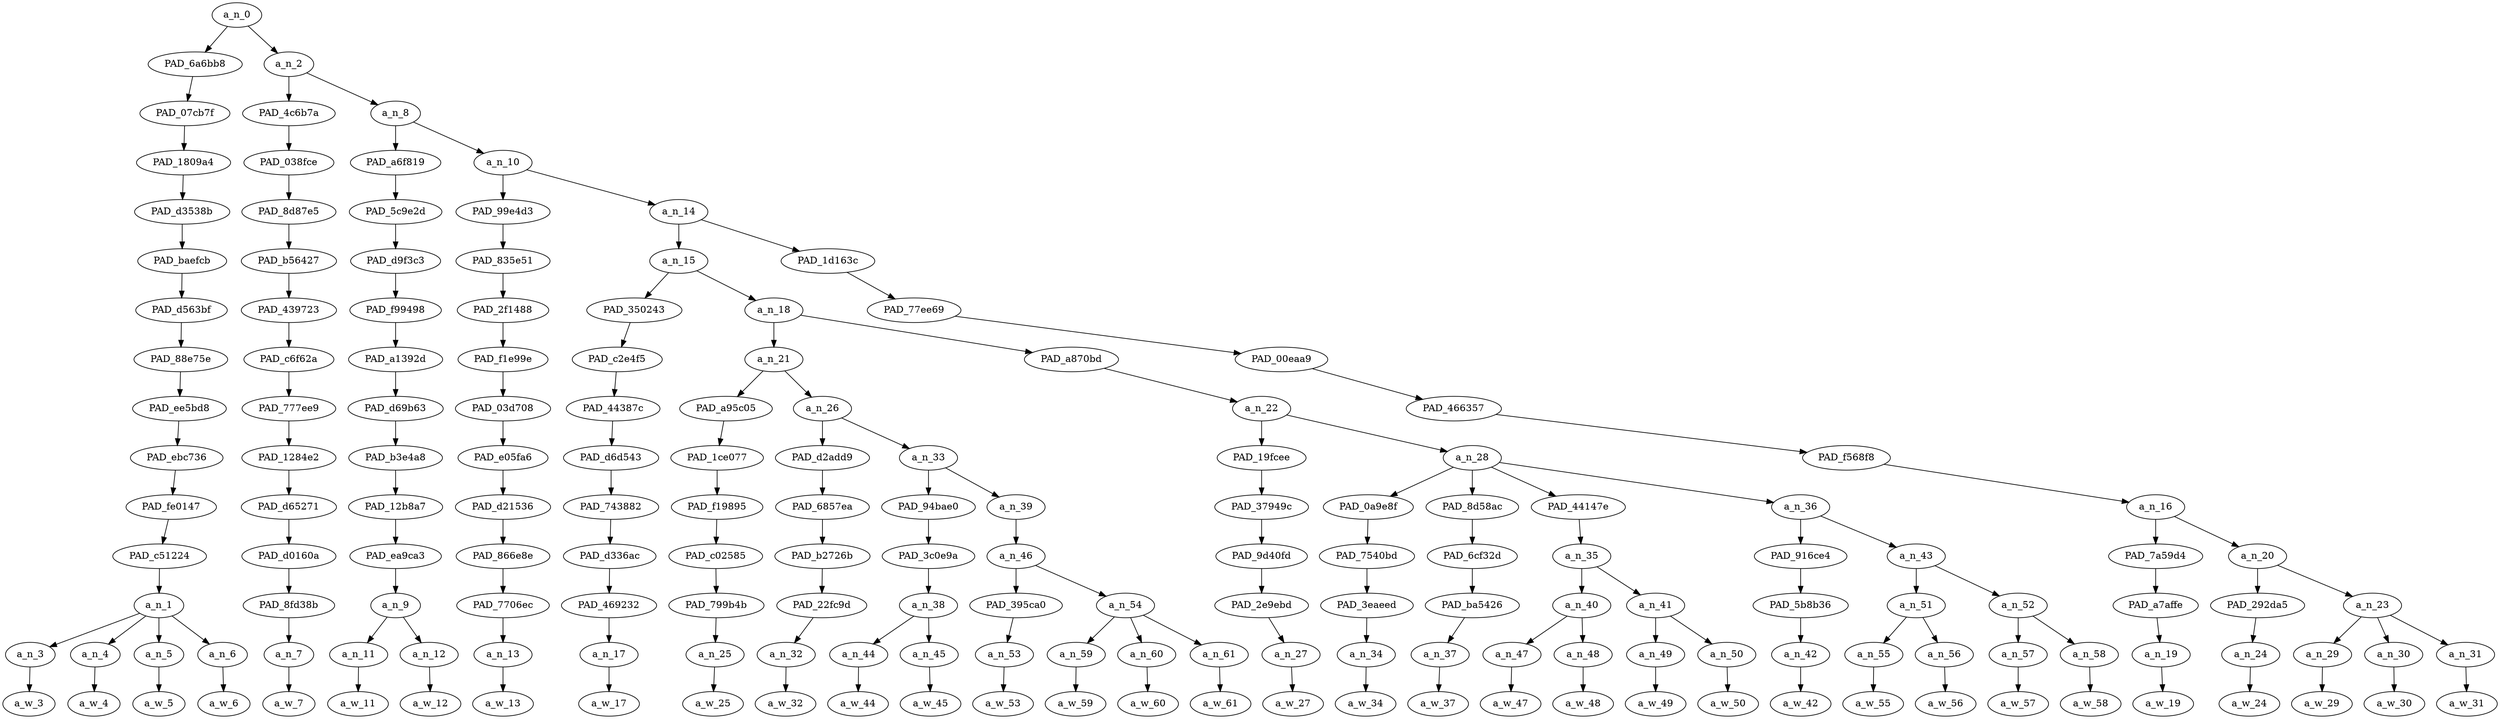 strict digraph "" {
	a_n_0	[div_dir=1,
		index=0,
		level=14,
		pos="4.187744140625,14!",
		text_span="[0, 1, 2, 3, 4, 5, 6, 7, 8, 9, 10, 11, 12, 13, 14, 15, 16, 17, 18, 19, 20, 21, 22, 23, 24, 25, 26, 27, 28, 29, 30, 31, 32, 33]",
		value=1.00000000];
	PAD_6a6bb8	[div_dir=1,
		index=0,
		level=13,
		pos="1.5,13!",
		text_span="[0, 1, 2, 3]",
		value=0.12793077];
	a_n_0 -> PAD_6a6bb8;
	a_n_2	[div_dir=1,
		index=1,
		level=13,
		pos="6.87548828125,13!",
		text_span="[4, 5, 6, 7, 8, 9, 10, 11, 12, 13, 14, 15, 16, 17, 18, 19, 20, 21, 22, 23, 24, 25, 26, 27, 28, 29, 30, 31, 32, 33]",
		value=0.87147566];
	a_n_0 -> a_n_2;
	PAD_07cb7f	[div_dir=1,
		index=0,
		level=12,
		pos="1.5,12!",
		text_span="[0, 1, 2, 3]",
		value=0.12793077];
	PAD_6a6bb8 -> PAD_07cb7f;
	PAD_1809a4	[div_dir=1,
		index=0,
		level=11,
		pos="1.5,11!",
		text_span="[0, 1, 2, 3]",
		value=0.12793077];
	PAD_07cb7f -> PAD_1809a4;
	PAD_d3538b	[div_dir=1,
		index=0,
		level=10,
		pos="1.5,10!",
		text_span="[0, 1, 2, 3]",
		value=0.12793077];
	PAD_1809a4 -> PAD_d3538b;
	PAD_baefcb	[div_dir=1,
		index=0,
		level=9,
		pos="1.5,9!",
		text_span="[0, 1, 2, 3]",
		value=0.12793077];
	PAD_d3538b -> PAD_baefcb;
	PAD_d563bf	[div_dir=1,
		index=0,
		level=8,
		pos="1.5,8!",
		text_span="[0, 1, 2, 3]",
		value=0.12793077];
	PAD_baefcb -> PAD_d563bf;
	PAD_88e75e	[div_dir=1,
		index=0,
		level=7,
		pos="1.5,7!",
		text_span="[0, 1, 2, 3]",
		value=0.12793077];
	PAD_d563bf -> PAD_88e75e;
	PAD_ee5bd8	[div_dir=1,
		index=0,
		level=6,
		pos="1.5,6!",
		text_span="[0, 1, 2, 3]",
		value=0.12793077];
	PAD_88e75e -> PAD_ee5bd8;
	PAD_ebc736	[div_dir=1,
		index=0,
		level=5,
		pos="1.5,5!",
		text_span="[0, 1, 2, 3]",
		value=0.12793077];
	PAD_ee5bd8 -> PAD_ebc736;
	PAD_fe0147	[div_dir=1,
		index=0,
		level=4,
		pos="1.5,4!",
		text_span="[0, 1, 2, 3]",
		value=0.12793077];
	PAD_ebc736 -> PAD_fe0147;
	PAD_c51224	[div_dir=1,
		index=0,
		level=3,
		pos="1.5,3!",
		text_span="[0, 1, 2, 3]",
		value=0.12793077];
	PAD_fe0147 -> PAD_c51224;
	a_n_1	[div_dir=1,
		index=0,
		level=2,
		pos="1.5,2!",
		text_span="[0, 1, 2, 3]",
		value=0.12793077];
	PAD_c51224 -> a_n_1;
	a_n_3	[div_dir=1,
		index=0,
		level=1,
		pos="0.0,1!",
		text_span="[0]",
		value=0.02925571];
	a_n_1 -> a_n_3;
	a_n_4	[div_dir=-1,
		index=1,
		level=1,
		pos="1.0,1!",
		text_span="[1]",
		value=0.02047453];
	a_n_1 -> a_n_4;
	a_n_5	[div_dir=-1,
		index=2,
		level=1,
		pos="2.0,1!",
		text_span="[2]",
		value=0.01836048];
	a_n_1 -> a_n_5;
	a_n_6	[div_dir=1,
		index=3,
		level=1,
		pos="3.0,1!",
		text_span="[3]",
		value=0.05965082];
	a_n_1 -> a_n_6;
	a_w_3	[div_dir=0,
		index=0,
		level=0,
		pos="0,0!",
		text_span="[0]",
		value=my];
	a_n_3 -> a_w_3;
	a_w_4	[div_dir=0,
		index=1,
		level=0,
		pos="1,0!",
		text_span="[1]",
		value=great];
	a_n_4 -> a_w_4;
	a_w_5	[div_dir=0,
		index=2,
		level=0,
		pos="2,0!",
		text_span="[2]",
		value=great1];
	a_n_5 -> a_w_5;
	a_w_6	[div_dir=0,
		index=3,
		level=0,
		pos="3,0!",
		text_span="[3]",
		value=granddaddy];
	a_n_6 -> a_w_6;
	PAD_4c6b7a	[div_dir=1,
		index=1,
		level=12,
		pos="4.0,12!",
		text_span="[4]",
		value=0.01880479];
	a_n_2 -> PAD_4c6b7a;
	a_n_8	[div_dir=1,
		index=2,
		level=12,
		pos="9.7509765625,12!",
		text_span="[5, 6, 7, 8, 9, 10, 11, 12, 13, 14, 15, 16, 17, 18, 19, 20, 21, 22, 23, 24, 25, 26, 27, 28, 29, 30, 31, 32, 33]",
		value=0.85210652];
	a_n_2 -> a_n_8;
	PAD_038fce	[div_dir=1,
		index=1,
		level=11,
		pos="4.0,11!",
		text_span="[4]",
		value=0.01880479];
	PAD_4c6b7a -> PAD_038fce;
	PAD_8d87e5	[div_dir=1,
		index=1,
		level=10,
		pos="4.0,10!",
		text_span="[4]",
		value=0.01880479];
	PAD_038fce -> PAD_8d87e5;
	PAD_b56427	[div_dir=1,
		index=1,
		level=9,
		pos="4.0,9!",
		text_span="[4]",
		value=0.01880479];
	PAD_8d87e5 -> PAD_b56427;
	PAD_439723	[div_dir=1,
		index=1,
		level=8,
		pos="4.0,8!",
		text_span="[4]",
		value=0.01880479];
	PAD_b56427 -> PAD_439723;
	PAD_c6f62a	[div_dir=1,
		index=1,
		level=7,
		pos="4.0,7!",
		text_span="[4]",
		value=0.01880479];
	PAD_439723 -> PAD_c6f62a;
	PAD_777ee9	[div_dir=1,
		index=1,
		level=6,
		pos="4.0,6!",
		text_span="[4]",
		value=0.01880479];
	PAD_c6f62a -> PAD_777ee9;
	PAD_1284e2	[div_dir=1,
		index=1,
		level=5,
		pos="4.0,5!",
		text_span="[4]",
		value=0.01880479];
	PAD_777ee9 -> PAD_1284e2;
	PAD_d65271	[div_dir=1,
		index=1,
		level=4,
		pos="4.0,4!",
		text_span="[4]",
		value=0.01880479];
	PAD_1284e2 -> PAD_d65271;
	PAD_d0160a	[div_dir=1,
		index=1,
		level=3,
		pos="4.0,3!",
		text_span="[4]",
		value=0.01880479];
	PAD_d65271 -> PAD_d0160a;
	PAD_8fd38b	[div_dir=1,
		index=1,
		level=2,
		pos="4.0,2!",
		text_span="[4]",
		value=0.01880479];
	PAD_d0160a -> PAD_8fd38b;
	a_n_7	[div_dir=1,
		index=4,
		level=1,
		pos="4.0,1!",
		text_span="[4]",
		value=0.01880479];
	PAD_8fd38b -> a_n_7;
	a_w_7	[div_dir=0,
		index=4,
		level=0,
		pos="4,0!",
		text_span="[4]",
		value=let];
	a_n_7 -> a_w_7;
	PAD_a6f819	[div_dir=1,
		index=2,
		level=11,
		pos="5.5,11!",
		text_span="[5, 6]",
		value=0.10109870];
	a_n_8 -> PAD_a6f819;
	a_n_10	[div_dir=1,
		index=3,
		level=11,
		pos="14.001953125,11!",
		text_span="[7, 8, 9, 10, 11, 12, 13, 14, 15, 16, 17, 18, 19, 20, 21, 22, 23, 24, 25, 26, 27, 28, 29, 30, 31, 32, 33]",
		value=0.75045695];
	a_n_8 -> a_n_10;
	PAD_5c9e2d	[div_dir=1,
		index=2,
		level=10,
		pos="5.5,10!",
		text_span="[5, 6]",
		value=0.10109870];
	PAD_a6f819 -> PAD_5c9e2d;
	PAD_d9f3c3	[div_dir=1,
		index=2,
		level=9,
		pos="5.5,9!",
		text_span="[5, 6]",
		value=0.10109870];
	PAD_5c9e2d -> PAD_d9f3c3;
	PAD_f99498	[div_dir=1,
		index=2,
		level=8,
		pos="5.5,8!",
		text_span="[5, 6]",
		value=0.10109870];
	PAD_d9f3c3 -> PAD_f99498;
	PAD_a1392d	[div_dir=1,
		index=2,
		level=7,
		pos="5.5,7!",
		text_span="[5, 6]",
		value=0.10109870];
	PAD_f99498 -> PAD_a1392d;
	PAD_d69b63	[div_dir=1,
		index=2,
		level=6,
		pos="5.5,6!",
		text_span="[5, 6]",
		value=0.10109870];
	PAD_a1392d -> PAD_d69b63;
	PAD_b3e4a8	[div_dir=1,
		index=2,
		level=5,
		pos="5.5,5!",
		text_span="[5, 6]",
		value=0.10109870];
	PAD_d69b63 -> PAD_b3e4a8;
	PAD_12b8a7	[div_dir=1,
		index=2,
		level=4,
		pos="5.5,4!",
		text_span="[5, 6]",
		value=0.10109870];
	PAD_b3e4a8 -> PAD_12b8a7;
	PAD_ea9ca3	[div_dir=1,
		index=2,
		level=3,
		pos="5.5,3!",
		text_span="[5, 6]",
		value=0.10109870];
	PAD_12b8a7 -> PAD_ea9ca3;
	a_n_9	[div_dir=1,
		index=2,
		level=2,
		pos="5.5,2!",
		text_span="[5, 6]",
		value=0.10109870];
	PAD_ea9ca3 -> a_n_9;
	a_n_11	[div_dir=1,
		index=5,
		level=1,
		pos="5.0,1!",
		text_span="[5]",
		value=0.01845583];
	a_n_9 -> a_n_11;
	a_n_12	[div_dir=1,
		index=6,
		level=1,
		pos="6.0,1!",
		text_span="[6]",
		value=0.08233010];
	a_n_9 -> a_n_12;
	a_w_11	[div_dir=0,
		index=5,
		level=0,
		pos="5,0!",
		text_span="[5]",
		value=his];
	a_n_11 -> a_w_11;
	a_w_12	[div_dir=0,
		index=6,
		level=0,
		pos="6,0!",
		text_span="[6]",
		value=niggers];
	a_n_12 -> a_w_12;
	PAD_99e4d3	[div_dir=1,
		index=3,
		level=10,
		pos="7.0,10!",
		text_span="[7]",
		value=0.02705420];
	a_n_10 -> PAD_99e4d3;
	a_n_14	[div_dir=1,
		index=4,
		level=10,
		pos="21.00390625,10!",
		text_span="[8, 9, 10, 11, 12, 13, 14, 15, 16, 17, 18, 19, 20, 21, 22, 23, 24, 25, 26, 27, 28, 29, 30, 31, 32, 33]",
		value=0.72293062];
	a_n_10 -> a_n_14;
	PAD_835e51	[div_dir=1,
		index=3,
		level=9,
		pos="7.0,9!",
		text_span="[7]",
		value=0.02705420];
	PAD_99e4d3 -> PAD_835e51;
	PAD_2f1488	[div_dir=1,
		index=3,
		level=8,
		pos="7.0,8!",
		text_span="[7]",
		value=0.02705420];
	PAD_835e51 -> PAD_2f1488;
	PAD_f1e99e	[div_dir=1,
		index=3,
		level=7,
		pos="7.0,7!",
		text_span="[7]",
		value=0.02705420];
	PAD_2f1488 -> PAD_f1e99e;
	PAD_03d708	[div_dir=1,
		index=3,
		level=6,
		pos="7.0,6!",
		text_span="[7]",
		value=0.02705420];
	PAD_f1e99e -> PAD_03d708;
	PAD_e05fa6	[div_dir=1,
		index=3,
		level=5,
		pos="7.0,5!",
		text_span="[7]",
		value=0.02705420];
	PAD_03d708 -> PAD_e05fa6;
	PAD_d21536	[div_dir=1,
		index=3,
		level=4,
		pos="7.0,4!",
		text_span="[7]",
		value=0.02705420];
	PAD_e05fa6 -> PAD_d21536;
	PAD_866e8e	[div_dir=1,
		index=3,
		level=3,
		pos="7.0,3!",
		text_span="[7]",
		value=0.02705420];
	PAD_d21536 -> PAD_866e8e;
	PAD_7706ec	[div_dir=1,
		index=3,
		level=2,
		pos="7.0,2!",
		text_span="[7]",
		value=0.02705420];
	PAD_866e8e -> PAD_7706ec;
	a_n_13	[div_dir=1,
		index=7,
		level=1,
		pos="7.0,1!",
		text_span="[7]",
		value=0.02705420];
	PAD_7706ec -> a_n_13;
	a_w_13	[div_dir=0,
		index=7,
		level=0,
		pos="7,0!",
		text_span="[7]",
		value=play];
	a_n_13 -> a_w_13;
	a_n_15	[div_dir=1,
		index=4,
		level=9,
		pos="11.5078125,9!",
		text_span="[8, 9, 10, 11, 12, 13, 14, 15, 16, 17, 18, 19, 20, 21, 22, 23, 24, 25, 26, 27, 28]",
		value=0.52934647];
	a_n_14 -> a_n_15;
	PAD_1d163c	[div_dir=1,
		index=5,
		level=9,
		pos="30.5,9!",
		text_span="[29, 30, 31, 32, 33]",
		value=0.19311493];
	a_n_14 -> PAD_1d163c;
	PAD_350243	[div_dir=1,
		index=4,
		level=8,
		pos="8.0,8!",
		text_span="[8]",
		value=0.02950665];
	a_n_15 -> PAD_350243;
	a_n_18	[div_dir=1,
		index=5,
		level=8,
		pos="15.015625,8!",
		text_span="[9, 10, 11, 12, 13, 14, 15, 16, 17, 18, 19, 20, 21, 22, 23, 24, 25, 26, 27, 28]",
		value=0.49947083];
	a_n_15 -> a_n_18;
	PAD_c2e4f5	[div_dir=1,
		index=4,
		level=7,
		pos="8.0,7!",
		text_span="[8]",
		value=0.02950665];
	PAD_350243 -> PAD_c2e4f5;
	PAD_44387c	[div_dir=1,
		index=4,
		level=6,
		pos="8.0,6!",
		text_span="[8]",
		value=0.02950665];
	PAD_c2e4f5 -> PAD_44387c;
	PAD_d6d543	[div_dir=1,
		index=4,
		level=5,
		pos="8.0,5!",
		text_span="[8]",
		value=0.02950665];
	PAD_44387c -> PAD_d6d543;
	PAD_743882	[div_dir=1,
		index=4,
		level=4,
		pos="8.0,4!",
		text_span="[8]",
		value=0.02950665];
	PAD_d6d543 -> PAD_743882;
	PAD_d336ac	[div_dir=1,
		index=4,
		level=3,
		pos="8.0,3!",
		text_span="[8]",
		value=0.02950665];
	PAD_743882 -> PAD_d336ac;
	PAD_469232	[div_dir=1,
		index=4,
		level=2,
		pos="8.0,2!",
		text_span="[8]",
		value=0.02950665];
	PAD_d336ac -> PAD_469232;
	a_n_17	[div_dir=1,
		index=8,
		level=1,
		pos="8.0,1!",
		text_span="[8]",
		value=0.02950665];
	PAD_469232 -> a_n_17;
	a_w_17	[div_dir=0,
		index=8,
		level=0,
		pos="8,0!",
		text_span="[8]",
		value=sports];
	a_n_17 -> a_w_17;
	a_n_21	[div_dir=1,
		index=5,
		level=7,
		pos="10.1875,7!",
		text_span="[9, 10, 11, 12, 13, 14, 15, 16]",
		value=0.24223050];
	a_n_18 -> a_n_21;
	PAD_a870bd	[div_dir=1,
		index=6,
		level=7,
		pos="19.84375,7!",
		text_span="[17, 18, 19, 20, 21, 22, 23, 24, 25, 26, 27, 28]",
		value=0.25690540];
	a_n_18 -> PAD_a870bd;
	PAD_a95c05	[div_dir=1,
		index=5,
		level=6,
		pos="9.0,6!",
		text_span="[9]",
		value=0.01911335];
	a_n_21 -> PAD_a95c05;
	a_n_26	[div_dir=1,
		index=6,
		level=6,
		pos="11.375,6!",
		text_span="[10, 11, 12, 13, 14, 15, 16]",
		value=0.22284955];
	a_n_21 -> a_n_26;
	PAD_1ce077	[div_dir=1,
		index=5,
		level=5,
		pos="9.0,5!",
		text_span="[9]",
		value=0.01911335];
	PAD_a95c05 -> PAD_1ce077;
	PAD_f19895	[div_dir=1,
		index=5,
		level=4,
		pos="9.0,4!",
		text_span="[9]",
		value=0.01911335];
	PAD_1ce077 -> PAD_f19895;
	PAD_c02585	[div_dir=1,
		index=5,
		level=3,
		pos="9.0,3!",
		text_span="[9]",
		value=0.01911335];
	PAD_f19895 -> PAD_c02585;
	PAD_799b4b	[div_dir=1,
		index=5,
		level=2,
		pos="9.0,2!",
		text_span="[9]",
		value=0.01911335];
	PAD_c02585 -> PAD_799b4b;
	a_n_25	[div_dir=1,
		index=9,
		level=1,
		pos="9.0,1!",
		text_span="[9]",
		value=0.01911335];
	PAD_799b4b -> a_n_25;
	a_w_25	[div_dir=0,
		index=9,
		level=0,
		pos="9,0!",
		text_span="[9]",
		value=it];
	a_n_25 -> a_w_25;
	PAD_d2add9	[div_dir=-1,
		index=6,
		level=5,
		pos="10.0,5!",
		text_span="[10]",
		value=0.02296573];
	a_n_26 -> PAD_d2add9;
	a_n_33	[div_dir=1,
		index=7,
		level=5,
		pos="12.75,5!",
		text_span="[11, 12, 13, 14, 15, 16]",
		value=0.19961947];
	a_n_26 -> a_n_33;
	PAD_6857ea	[div_dir=-1,
		index=6,
		level=4,
		pos="10.0,4!",
		text_span="[10]",
		value=0.02296573];
	PAD_d2add9 -> PAD_6857ea;
	PAD_b2726b	[div_dir=-1,
		index=6,
		level=3,
		pos="10.0,3!",
		text_span="[10]",
		value=0.02296573];
	PAD_6857ea -> PAD_b2726b;
	PAD_22fc9d	[div_dir=-1,
		index=6,
		level=2,
		pos="10.0,2!",
		text_span="[10]",
		value=0.02296573];
	PAD_b2726b -> PAD_22fc9d;
	a_n_32	[div_dir=-1,
		index=10,
		level=1,
		pos="10.0,1!",
		text_span="[10]",
		value=0.02296573];
	PAD_22fc9d -> a_n_32;
	a_w_32	[div_dir=0,
		index=10,
		level=0,
		pos="10,0!",
		text_span="[10]",
		value=called];
	a_n_32 -> a_w_32;
	PAD_94bae0	[div_dir=1,
		index=7,
		level=4,
		pos="11.5,4!",
		text_span="[11, 12]",
		value=0.10613365];
	a_n_33 -> PAD_94bae0;
	a_n_39	[div_dir=1,
		index=8,
		level=4,
		pos="14.0,4!",
		text_span="[13, 14, 15, 16]",
		value=0.09317447];
	a_n_33 -> a_n_39;
	PAD_3c0e9a	[div_dir=1,
		index=7,
		level=3,
		pos="11.5,3!",
		text_span="[11, 12]",
		value=0.10613365];
	PAD_94bae0 -> PAD_3c0e9a;
	a_n_38	[div_dir=1,
		index=7,
		level=2,
		pos="11.5,2!",
		text_span="[11, 12]",
		value=0.10613365];
	PAD_3c0e9a -> a_n_38;
	a_n_44	[div_dir=1,
		index=11,
		level=1,
		pos="11.0,1!",
		text_span="[11]",
		value=0.02433679];
	a_n_38 -> a_n_44;
	a_n_45	[div_dir=1,
		index=12,
		level=1,
		pos="12.0,1!",
		text_span="[12]",
		value=0.08141014];
	a_n_38 -> a_n_45;
	a_w_44	[div_dir=0,
		index=11,
		level=0,
		pos="11,0!",
		text_span="[11]",
		value=whichever];
	a_n_44 -> a_w_44;
	a_w_45	[div_dir=0,
		index=12,
		level=0,
		pos="12,0!",
		text_span="[12]",
		value=nigger];
	a_n_45 -> a_w_45;
	a_n_46	[div_dir=1,
		index=8,
		level=3,
		pos="14.0,3!",
		text_span="[13, 14, 15, 16]",
		value=0.09310765];
	a_n_39 -> a_n_46;
	PAD_395ca0	[div_dir=1,
		index=8,
		level=2,
		pos="13.0,2!",
		text_span="[13]",
		value=0.02829350];
	a_n_46 -> PAD_395ca0;
	a_n_54	[div_dir=1,
		index=9,
		level=2,
		pos="15.0,2!",
		text_span="[14, 15, 16]",
		value=0.06474733];
	a_n_46 -> a_n_54;
	a_n_53	[div_dir=1,
		index=13,
		level=1,
		pos="13.0,1!",
		text_span="[13]",
		value=0.02829350];
	PAD_395ca0 -> a_n_53;
	a_w_53	[div_dir=0,
		index=13,
		level=0,
		pos="13,0!",
		text_span="[13]",
		value=picks];
	a_n_53 -> a_w_53;
	a_n_59	[div_dir=1,
		index=14,
		level=1,
		pos="14.0,1!",
		text_span="[14]",
		value=0.01894244];
	a_n_54 -> a_n_59;
	a_n_60	[div_dir=1,
		index=15,
		level=1,
		pos="15.0,1!",
		text_span="[15]",
		value=0.01848060];
	a_n_54 -> a_n_60;
	a_n_61	[div_dir=-1,
		index=16,
		level=1,
		pos="16.0,1!",
		text_span="[16]",
		value=0.02728136];
	a_n_54 -> a_n_61;
	a_w_59	[div_dir=0,
		index=14,
		level=0,
		pos="14,0!",
		text_span="[14]",
		value=the];
	a_n_59 -> a_w_59;
	a_w_60	[div_dir=0,
		index=15,
		level=0,
		pos="15,0!",
		text_span="[15]",
		value=most];
	a_n_60 -> a_w_60;
	a_w_61	[div_dir=0,
		index=16,
		level=0,
		pos="16,0!",
		text_span="[16]",
		value=cotton];
	a_n_61 -> a_w_61;
	a_n_22	[div_dir=1,
		index=7,
		level=6,
		pos="19.84375,6!",
		text_span="[17, 18, 19, 20, 21, 22, 23, 24, 25, 26, 27, 28]",
		value=0.25690540];
	PAD_a870bd -> a_n_22;
	PAD_19fcee	[div_dir=1,
		index=8,
		level=5,
		pos="17.0,5!",
		text_span="[17]",
		value=0.02264888];
	a_n_22 -> PAD_19fcee;
	a_n_28	[div_dir=1,
		index=9,
		level=5,
		pos="22.6875,5!",
		text_span="[18, 19, 20, 21, 22, 23, 24, 25, 26, 27, 28]",
		value=0.23404418];
	a_n_22 -> a_n_28;
	PAD_37949c	[div_dir=1,
		index=9,
		level=4,
		pos="17.0,4!",
		text_span="[17]",
		value=0.02264888];
	PAD_19fcee -> PAD_37949c;
	PAD_9d40fd	[div_dir=1,
		index=9,
		level=3,
		pos="17.0,3!",
		text_span="[17]",
		value=0.02264888];
	PAD_37949c -> PAD_9d40fd;
	PAD_2e9ebd	[div_dir=1,
		index=10,
		level=2,
		pos="17.0,2!",
		text_span="[17]",
		value=0.02264888];
	PAD_9d40fd -> PAD_2e9ebd;
	a_n_27	[div_dir=1,
		index=17,
		level=1,
		pos="17.0,1!",
		text_span="[17]",
		value=0.02264888];
	PAD_2e9ebd -> a_n_27;
	a_w_27	[div_dir=0,
		index=17,
		level=0,
		pos="17,0!",
		text_span="[17]",
		value=today];
	a_n_27 -> a_w_27;
	PAD_0a9e8f	[div_dir=-1,
		index=10,
		level=4,
		pos="18.0,4!",
		text_span="[18]",
		value=0.01934726];
	a_n_28 -> PAD_0a9e8f;
	PAD_8d58ac	[div_dir=1,
		index=13,
		level=4,
		pos="28.0,4!",
		text_span="[28]",
		value=0.02068750];
	a_n_28 -> PAD_8d58ac;
	PAD_44147e	[div_dir=1,
		index=11,
		level=4,
		pos="20.5,4!",
		text_span="[19, 20, 21, 22]",
		value=0.07283753];
	a_n_28 -> PAD_44147e;
	a_n_36	[div_dir=1,
		index=12,
		level=4,
		pos="24.25,4!",
		text_span="[23, 24, 25, 26, 27]",
		value=0.12099090];
	a_n_28 -> a_n_36;
	PAD_7540bd	[div_dir=-1,
		index=10,
		level=3,
		pos="18.0,3!",
		text_span="[18]",
		value=0.01934726];
	PAD_0a9e8f -> PAD_7540bd;
	PAD_3eaeed	[div_dir=-1,
		index=11,
		level=2,
		pos="18.0,2!",
		text_span="[18]",
		value=0.01934726];
	PAD_7540bd -> PAD_3eaeed;
	a_n_34	[div_dir=-1,
		index=18,
		level=1,
		pos="18.0,1!",
		text_span="[18]",
		value=0.01934726];
	PAD_3eaeed -> a_n_34;
	a_w_34	[div_dir=0,
		index=18,
		level=0,
		pos="18,0!",
		text_span="[18]",
		value=gets];
	a_n_34 -> a_w_34;
	PAD_6cf32d	[div_dir=1,
		index=14,
		level=3,
		pos="28.0,3!",
		text_span="[28]",
		value=0.02068750];
	PAD_8d58ac -> PAD_6cf32d;
	PAD_ba5426	[div_dir=1,
		index=17,
		level=2,
		pos="28.0,2!",
		text_span="[28]",
		value=0.02068750];
	PAD_6cf32d -> PAD_ba5426;
	a_n_37	[div_dir=1,
		index=28,
		level=1,
		pos="28.0,1!",
		text_span="[28]",
		value=0.02068750];
	PAD_ba5426 -> a_n_37;
	a_w_37	[div_dir=0,
		index=28,
		level=0,
		pos="28,0!",
		text_span="[28]",
		value=tonight];
	a_n_37 -> a_w_37;
	a_n_35	[div_dir=1,
		index=11,
		level=3,
		pos="20.5,3!",
		text_span="[19, 20, 21, 22]",
		value=0.07283753];
	PAD_44147e -> a_n_35;
	a_n_40	[div_dir=1,
		index=12,
		level=2,
		pos="19.5,2!",
		text_span="[19, 20]",
		value=0.03249474];
	a_n_35 -> a_n_40;
	a_n_41	[div_dir=1,
		index=13,
		level=2,
		pos="21.5,2!",
		text_span="[21, 22]",
		value=0.04021222];
	a_n_35 -> a_n_41;
	a_n_47	[div_dir=1,
		index=19,
		level=1,
		pos="19.0,1!",
		text_span="[19]",
		value=0.01619003];
	a_n_40 -> a_n_47;
	a_n_48	[div_dir=1,
		index=20,
		level=1,
		pos="20.0,1!",
		text_span="[20]",
		value=0.01622562];
	a_n_40 -> a_n_48;
	a_w_47	[div_dir=0,
		index=19,
		level=0,
		pos="19,0!",
		text_span="[19]",
		value=a];
	a_n_47 -> a_w_47;
	a_w_48	[div_dir=0,
		index=20,
		level=0,
		pos="20,0!",
		text_span="[20]",
		value=piece];
	a_n_48 -> a_w_48;
	a_n_49	[div_dir=-1,
		index=21,
		level=1,
		pos="21.0,1!",
		text_span="[21]",
		value=0.01469860];
	a_n_41 -> a_n_49;
	a_n_50	[div_dir=1,
		index=22,
		level=1,
		pos="22.0,1!",
		text_span="[22]",
		value=0.02540757];
	a_n_41 -> a_n_50;
	a_w_49	[div_dir=0,
		index=21,
		level=0,
		pos="21,0!",
		text_span="[21]",
		value=of];
	a_n_49 -> a_w_49;
	a_w_50	[div_dir=0,
		index=22,
		level=0,
		pos="22,0!",
		text_span="[22]",
		value=bacon];
	a_n_50 -> a_w_50;
	PAD_916ce4	[div_dir=1,
		index=12,
		level=3,
		pos="23.0,3!",
		text_span="[23]",
		value=0.01870420];
	a_n_36 -> PAD_916ce4;
	a_n_43	[div_dir=1,
		index=13,
		level=3,
		pos="25.5,3!",
		text_span="[24, 25, 26, 27]",
		value=0.10215824];
	a_n_36 -> a_n_43;
	PAD_5b8b36	[div_dir=1,
		index=14,
		level=2,
		pos="23.0,2!",
		text_span="[23]",
		value=0.01870420];
	PAD_916ce4 -> PAD_5b8b36;
	a_n_42	[div_dir=1,
		index=23,
		level=1,
		pos="23.0,1!",
		text_span="[23]",
		value=0.01870420];
	PAD_5b8b36 -> a_n_42;
	a_w_42	[div_dir=0,
		index=23,
		level=0,
		pos="23,0!",
		text_span="[23]",
		value=in];
	a_n_42 -> a_w_42;
	a_n_51	[div_dir=1,
		index=15,
		level=2,
		pos="24.5,2!",
		text_span="[24, 25]",
		value=0.03883233];
	a_n_43 -> a_n_51;
	a_n_52	[div_dir=1,
		index=16,
		level=2,
		pos="26.5,2!",
		text_span="[26, 27]",
		value=0.06319438];
	a_n_43 -> a_n_52;
	a_n_55	[div_dir=1,
		index=24,
		level=1,
		pos="24.0,1!",
		text_span="[24]",
		value=0.01808643];
	a_n_51 -> a_n_55;
	a_n_56	[div_dir=1,
		index=25,
		level=1,
		pos="25.0,1!",
		text_span="[25]",
		value=0.02068556];
	a_n_51 -> a_n_56;
	a_w_55	[div_dir=0,
		index=24,
		level=0,
		pos="24,0!",
		text_span="[24]",
		value=his1];
	a_n_55 -> a_w_55;
	a_w_56	[div_dir=0,
		index=25,
		level=0,
		pos="25,0!",
		text_span="[25]",
		value=bowl];
	a_n_56 -> a_w_56;
	a_n_57	[div_dir=1,
		index=26,
		level=1,
		pos="26.0,1!",
		text_span="[26]",
		value=0.01841475];
	a_n_52 -> a_n_57;
	a_n_58	[div_dir=1,
		index=27,
		level=1,
		pos="27.0,1!",
		text_span="[27]",
		value=0.04465915];
	a_n_52 -> a_n_58;
	a_w_57	[div_dir=0,
		index=26,
		level=0,
		pos="26,0!",
		text_span="[26]",
		value=of1];
	a_n_57 -> a_w_57;
	a_w_58	[div_dir=0,
		index=27,
		level=0,
		pos="27,0!",
		text_span="[27]",
		value=grits];
	a_n_58 -> a_w_58;
	PAD_77ee69	[div_dir=1,
		index=6,
		level=8,
		pos="30.5,8!",
		text_span="[29, 30, 31, 32, 33]",
		value=0.19311493];
	PAD_1d163c -> PAD_77ee69;
	PAD_00eaa9	[div_dir=1,
		index=7,
		level=7,
		pos="30.5,7!",
		text_span="[29, 30, 31, 32, 33]",
		value=0.19311493];
	PAD_77ee69 -> PAD_00eaa9;
	PAD_466357	[div_dir=1,
		index=8,
		level=6,
		pos="30.5,6!",
		text_span="[29, 30, 31, 32, 33]",
		value=0.19311493];
	PAD_00eaa9 -> PAD_466357;
	PAD_f568f8	[div_dir=1,
		index=10,
		level=5,
		pos="30.5,5!",
		text_span="[29, 30, 31, 32, 33]",
		value=0.19311493];
	PAD_466357 -> PAD_f568f8;
	a_n_16	[div_dir=1,
		index=14,
		level=4,
		pos="30.5,4!",
		text_span="[29, 30, 31, 32, 33]",
		value=0.19311493];
	PAD_f568f8 -> a_n_16;
	PAD_7a59d4	[div_dir=1,
		index=15,
		level=3,
		pos="29.0,3!",
		text_span="[29]",
		value=0.01911978];
	a_n_16 -> PAD_7a59d4;
	a_n_20	[div_dir=1,
		index=16,
		level=3,
		pos="32.0,3!",
		text_span="[30, 31, 32, 33]",
		value=0.17368701];
	a_n_16 -> a_n_20;
	PAD_a7affe	[div_dir=1,
		index=18,
		level=2,
		pos="29.0,2!",
		text_span="[29]",
		value=0.01911978];
	PAD_7a59d4 -> PAD_a7affe;
	a_n_19	[div_dir=1,
		index=29,
		level=1,
		pos="29.0,1!",
		text_span="[29]",
		value=0.01911978];
	PAD_a7affe -> a_n_19;
	a_w_19	[div_dir=0,
		index=29,
		level=0,
		pos="29,0!",
		text_span="[29]",
		value=do];
	a_n_19 -> a_w_19;
	PAD_292da5	[div_dir=1,
		index=20,
		level=2,
		pos="33.0,2!",
		text_span="[33]",
		value=0.07104705];
	a_n_20 -> PAD_292da5;
	a_n_23	[div_dir=1,
		index=19,
		level=2,
		pos="31.0,2!",
		text_span="[30, 31, 32]",
		value=0.10235617];
	a_n_20 -> a_n_23;
	a_n_24	[div_dir=1,
		index=33,
		level=1,
		pos="33.0,1!",
		text_span="[33]",
		value=0.07104705];
	PAD_292da5 -> a_n_24;
	a_w_24	[div_dir=0,
		index=33,
		level=0,
		pos="33,0!",
		text_span="[33]",
		value=nigger1];
	a_n_24 -> a_w_24;
	a_n_29	[div_dir=1,
		index=30,
		level=1,
		pos="30.0,1!",
		text_span="[30]",
		value=0.05255017];
	a_n_23 -> a_n_29;
	a_n_30	[div_dir=-1,
		index=31,
		level=1,
		pos="31.0,1!",
		text_span="[31]",
		value=0.02207095];
	a_n_23 -> a_n_30;
	a_n_31	[div_dir=-1,
		index=32,
		level=1,
		pos="32.0,1!",
		text_span="[32]",
		value=0.02769155];
	a_n_23 -> a_n_31;
	a_w_29	[div_dir=0,
		index=30,
		level=0,
		pos="30,0!",
		text_span="[30]",
		value=the1];
	a_n_29 -> a_w_29;
	a_w_30	[div_dir=0,
		index=31,
		level=0,
		pos="31,0!",
		text_span="[31]",
		value=touchdown];
	a_n_30 -> a_w_30;
	a_w_31	[div_dir=0,
		index=32,
		level=0,
		pos="32,0!",
		text_span="[32]",
		value=dance];
	a_n_31 -> a_w_31;
}
